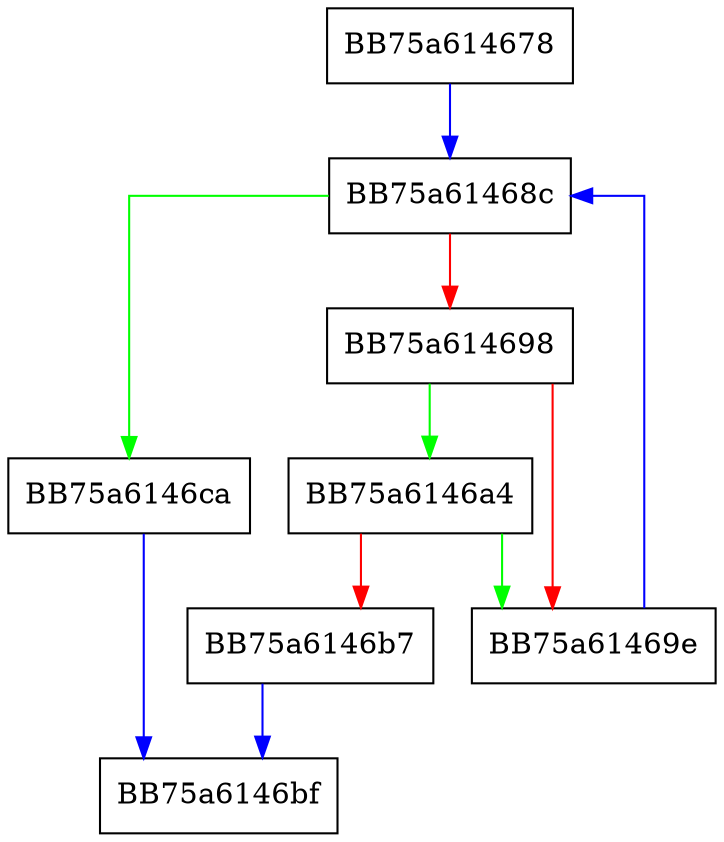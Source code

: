 digraph DcQueryBootLoadNumber {
  node [shape="box"];
  graph [splines=ortho];
  BB75a614678 -> BB75a61468c [color="blue"];
  BB75a61468c -> BB75a6146ca [color="green"];
  BB75a61468c -> BB75a614698 [color="red"];
  BB75a614698 -> BB75a6146a4 [color="green"];
  BB75a614698 -> BB75a61469e [color="red"];
  BB75a61469e -> BB75a61468c [color="blue"];
  BB75a6146a4 -> BB75a61469e [color="green"];
  BB75a6146a4 -> BB75a6146b7 [color="red"];
  BB75a6146b7 -> BB75a6146bf [color="blue"];
  BB75a6146ca -> BB75a6146bf [color="blue"];
}